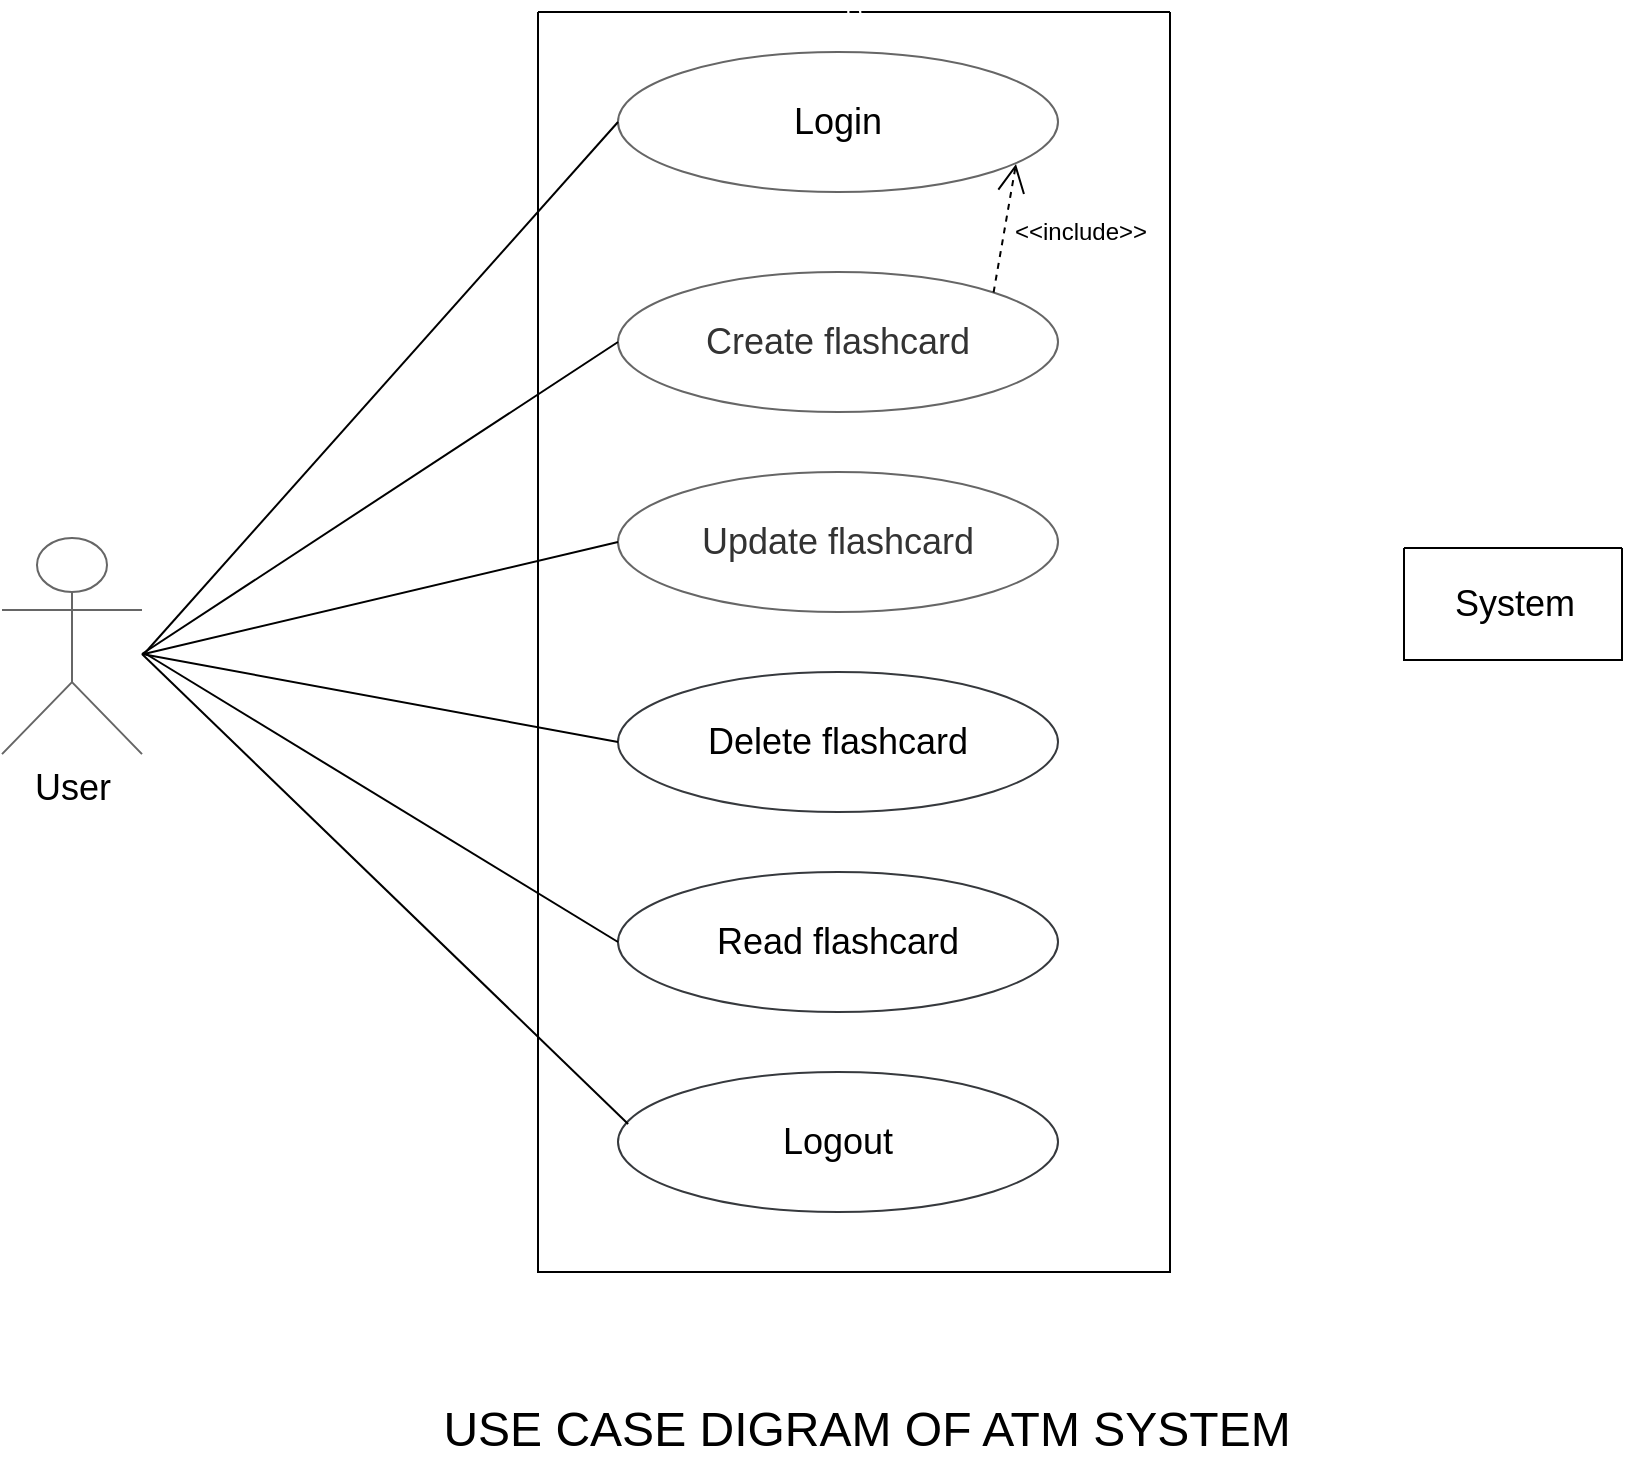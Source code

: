 <mxfile>
    <diagram id="fFsjYFFQjfwlN4jyspvi" name="Page-1">
        <mxGraphModel dx="1136" dy="1047" grid="0" gridSize="10" guides="1" tooltips="1" connect="1" arrows="1" fold="1" page="0" pageScale="1" pageWidth="827" pageHeight="1169" background="#FFFFFF" math="0" shadow="0">
            <root>
                <mxCell id="0"/>
                <mxCell id="1" parent="0"/>
                <mxCell id="133" value="D" style="swimlane;startSize=0;strokeColor=#000000;fontColor=#FFFFFF;fontStyle=0" parent="1" vertex="1">
                    <mxGeometry x="264" y="-4" width="316" height="630" as="geometry"/>
                </mxCell>
                <mxCell id="134" value="&lt;font color=&quot;#000000&quot; style=&quot;font-size: 18px;&quot;&gt;Login&lt;/font&gt;" style="ellipse;whiteSpace=wrap;strokeColor=#666666;fillColor=#FFFFFF;html=1;labelBorderColor=none;labelBackgroundColor=none;fontColor=#333333;gradientColor=none;" parent="133" vertex="1">
                    <mxGeometry x="40" y="20" width="220" height="70" as="geometry"/>
                </mxCell>
                <mxCell id="135" value="&lt;span style=&quot;font-size: 18px;&quot;&gt;Create flashcard&lt;/span&gt;" style="ellipse;whiteSpace=wrap;html=1;strokeColor=#666666;labelBorderColor=none;labelBackgroundColor=none;fontColor=#333333;fillColor=#FFFFFF;" parent="133" vertex="1">
                    <mxGeometry x="40" y="130" width="220" height="70" as="geometry"/>
                </mxCell>
                <mxCell id="136" value="&lt;font style=&quot;font-size: 18px;&quot;&gt;Update flashcard&lt;/font&gt;" style="ellipse;whiteSpace=wrap;html=1;strokeColor=#666666;fillColor=#FFFFFF;fontColor=#333333;" parent="133" vertex="1">
                    <mxGeometry x="40" y="230" width="220" height="70" as="geometry"/>
                </mxCell>
                <mxCell id="137" value="&lt;font style=&quot;font-size: 18px;&quot; color=&quot;#000000&quot;&gt;Delete flashcard&lt;/font&gt;" style="ellipse;whiteSpace=wrap;html=1;strokeColor=#36393d;fillColor=#FFFFFF;" parent="133" vertex="1">
                    <mxGeometry x="40" y="330" width="220" height="70" as="geometry"/>
                </mxCell>
                <mxCell id="138" value="&lt;font style=&quot;font-size: 18px;&quot; color=&quot;#000000&quot;&gt;Read flashcard&lt;/font&gt;" style="ellipse;whiteSpace=wrap;html=1;fillColor=#FFFFFF;strokeColor=#36393d;" parent="133" vertex="1">
                    <mxGeometry x="40" y="430" width="220" height="70" as="geometry"/>
                </mxCell>
                <mxCell id="139" value="&lt;font style=&quot;font-size: 18px;&quot; color=&quot;#000000&quot;&gt;Logout&lt;/font&gt;" style="ellipse;whiteSpace=wrap;html=1;strokeColor=#36393d;fillColor=#FFFFFF;" parent="133" vertex="1">
                    <mxGeometry x="40" y="530" width="220" height="70" as="geometry"/>
                </mxCell>
                <mxCell id="177" value="" style="endArrow=open;endSize=12;dashed=1;html=1;exitX=1;exitY=0;exitDx=0;exitDy=0;strokeColor=#000000;" parent="133" source="135" edge="1">
                    <mxGeometry x="-0.084" y="-48" width="160" relative="1" as="geometry">
                        <mxPoint x="156" y="315" as="sourcePoint"/>
                        <mxPoint x="239" y="76" as="targetPoint"/>
                        <Array as="points"/>
                        <mxPoint as="offset"/>
                    </mxGeometry>
                </mxCell>
                <mxCell id="178" value="&amp;lt;&amp;lt;include&amp;gt;&amp;gt;" style="text;html=1;align=center;verticalAlign=middle;resizable=0;points=[];autosize=1;strokeColor=none;fillColor=none;fontColor=#000000;" parent="133" vertex="1">
                    <mxGeometry x="229" y="97" width="84" height="26" as="geometry"/>
                </mxCell>
                <mxCell id="141" value="&lt;font color=&quot;#000000&quot;&gt;User&lt;/font&gt;" style="shape=umlActor;verticalLabelPosition=bottom;verticalAlign=top;html=1;outlineConnect=0;fontSize=18;strokeColor=#666666;fillColor=#FFFFFF;fontColor=#333333;direction=east;gradientColor=none;" parent="1" vertex="1">
                    <mxGeometry x="-4" y="259" width="70" height="108.06" as="geometry"/>
                </mxCell>
                <mxCell id="143" value="" style="endArrow=none;html=1;entryX=0;entryY=0.5;entryDx=0;entryDy=0;strokeColor=#000000;" parent="1" target="134" edge="1">
                    <mxGeometry width="50" height="50" relative="1" as="geometry">
                        <mxPoint x="67" y="317" as="sourcePoint"/>
                        <mxPoint x="470" y="270" as="targetPoint"/>
                    </mxGeometry>
                </mxCell>
                <mxCell id="160" value="&lt;font style=&quot;font-size: 24px;&quot; color=&quot;#000000&quot;&gt;USE CASE DIGRAM OF ATM SYSTEM&lt;/font&gt;" style="text;html=1;align=center;verticalAlign=middle;resizable=0;points=[];autosize=1;strokeColor=none;fillColor=none;" parent="1" vertex="1">
                    <mxGeometry x="207" y="684" width="442" height="41" as="geometry"/>
                </mxCell>
                <mxCell id="166" value="" style="endArrow=none;html=1;strokeColor=#000000;fontSize=18;fontColor=#000000;entryX=0.023;entryY=0.371;entryDx=0;entryDy=0;entryPerimeter=0;" parent="1" target="139" edge="1">
                    <mxGeometry width="50" height="50" relative="1" as="geometry">
                        <mxPoint x="66" y="317" as="sourcePoint"/>
                        <mxPoint x="399" y="282" as="targetPoint"/>
                    </mxGeometry>
                </mxCell>
                <mxCell id="168" value="" style="endArrow=none;html=1;strokeColor=#000000;entryX=0;entryY=0.5;entryDx=0;entryDy=0;" parent="1" target="135" edge="1">
                    <mxGeometry width="50" height="50" relative="1" as="geometry">
                        <mxPoint x="66" y="317" as="sourcePoint"/>
                        <mxPoint x="405" y="290" as="targetPoint"/>
                    </mxGeometry>
                </mxCell>
                <mxCell id="169" value="" style="endArrow=none;html=1;strokeColor=#000000;entryX=0;entryY=0.5;entryDx=0;entryDy=0;" parent="1" target="138" edge="1">
                    <mxGeometry width="50" height="50" relative="1" as="geometry">
                        <mxPoint x="68" y="317" as="sourcePoint"/>
                        <mxPoint x="405" y="290" as="targetPoint"/>
                    </mxGeometry>
                </mxCell>
                <mxCell id="171" value="" style="endArrow=none;html=1;strokeColor=#000000;entryX=0;entryY=0.5;entryDx=0;entryDy=0;" parent="1" target="137" edge="1">
                    <mxGeometry width="50" height="50" relative="1" as="geometry">
                        <mxPoint x="66" y="317" as="sourcePoint"/>
                        <mxPoint x="405" y="290" as="targetPoint"/>
                    </mxGeometry>
                </mxCell>
                <mxCell id="172" value="" style="endArrow=none;html=1;strokeColor=#000000;entryX=0;entryY=0.5;entryDx=0;entryDy=0;" parent="1" target="136" edge="1">
                    <mxGeometry width="50" height="50" relative="1" as="geometry">
                        <mxPoint x="67" y="317" as="sourcePoint"/>
                        <mxPoint x="405" y="290" as="targetPoint"/>
                    </mxGeometry>
                </mxCell>
                <mxCell id="176" value="" style="swimlane;startSize=0;fillColor=#000000;gradientColor=none;strokeColor=#000000;" parent="1" vertex="1">
                    <mxGeometry x="697" y="264" width="109" height="56" as="geometry"/>
                </mxCell>
                <mxCell id="162" value="&lt;font style=&quot;font-size: 18px;&quot; color=&quot;#000000&quot;&gt;System&lt;/font&gt;" style="text;html=1;align=center;verticalAlign=middle;resizable=0;points=[];autosize=1;strokeColor=none;fillColor=none;" parent="176" vertex="1">
                    <mxGeometry x="15.5" y="11" width="78" height="34" as="geometry"/>
                </mxCell>
            </root>
        </mxGraphModel>
    </diagram>
</mxfile>